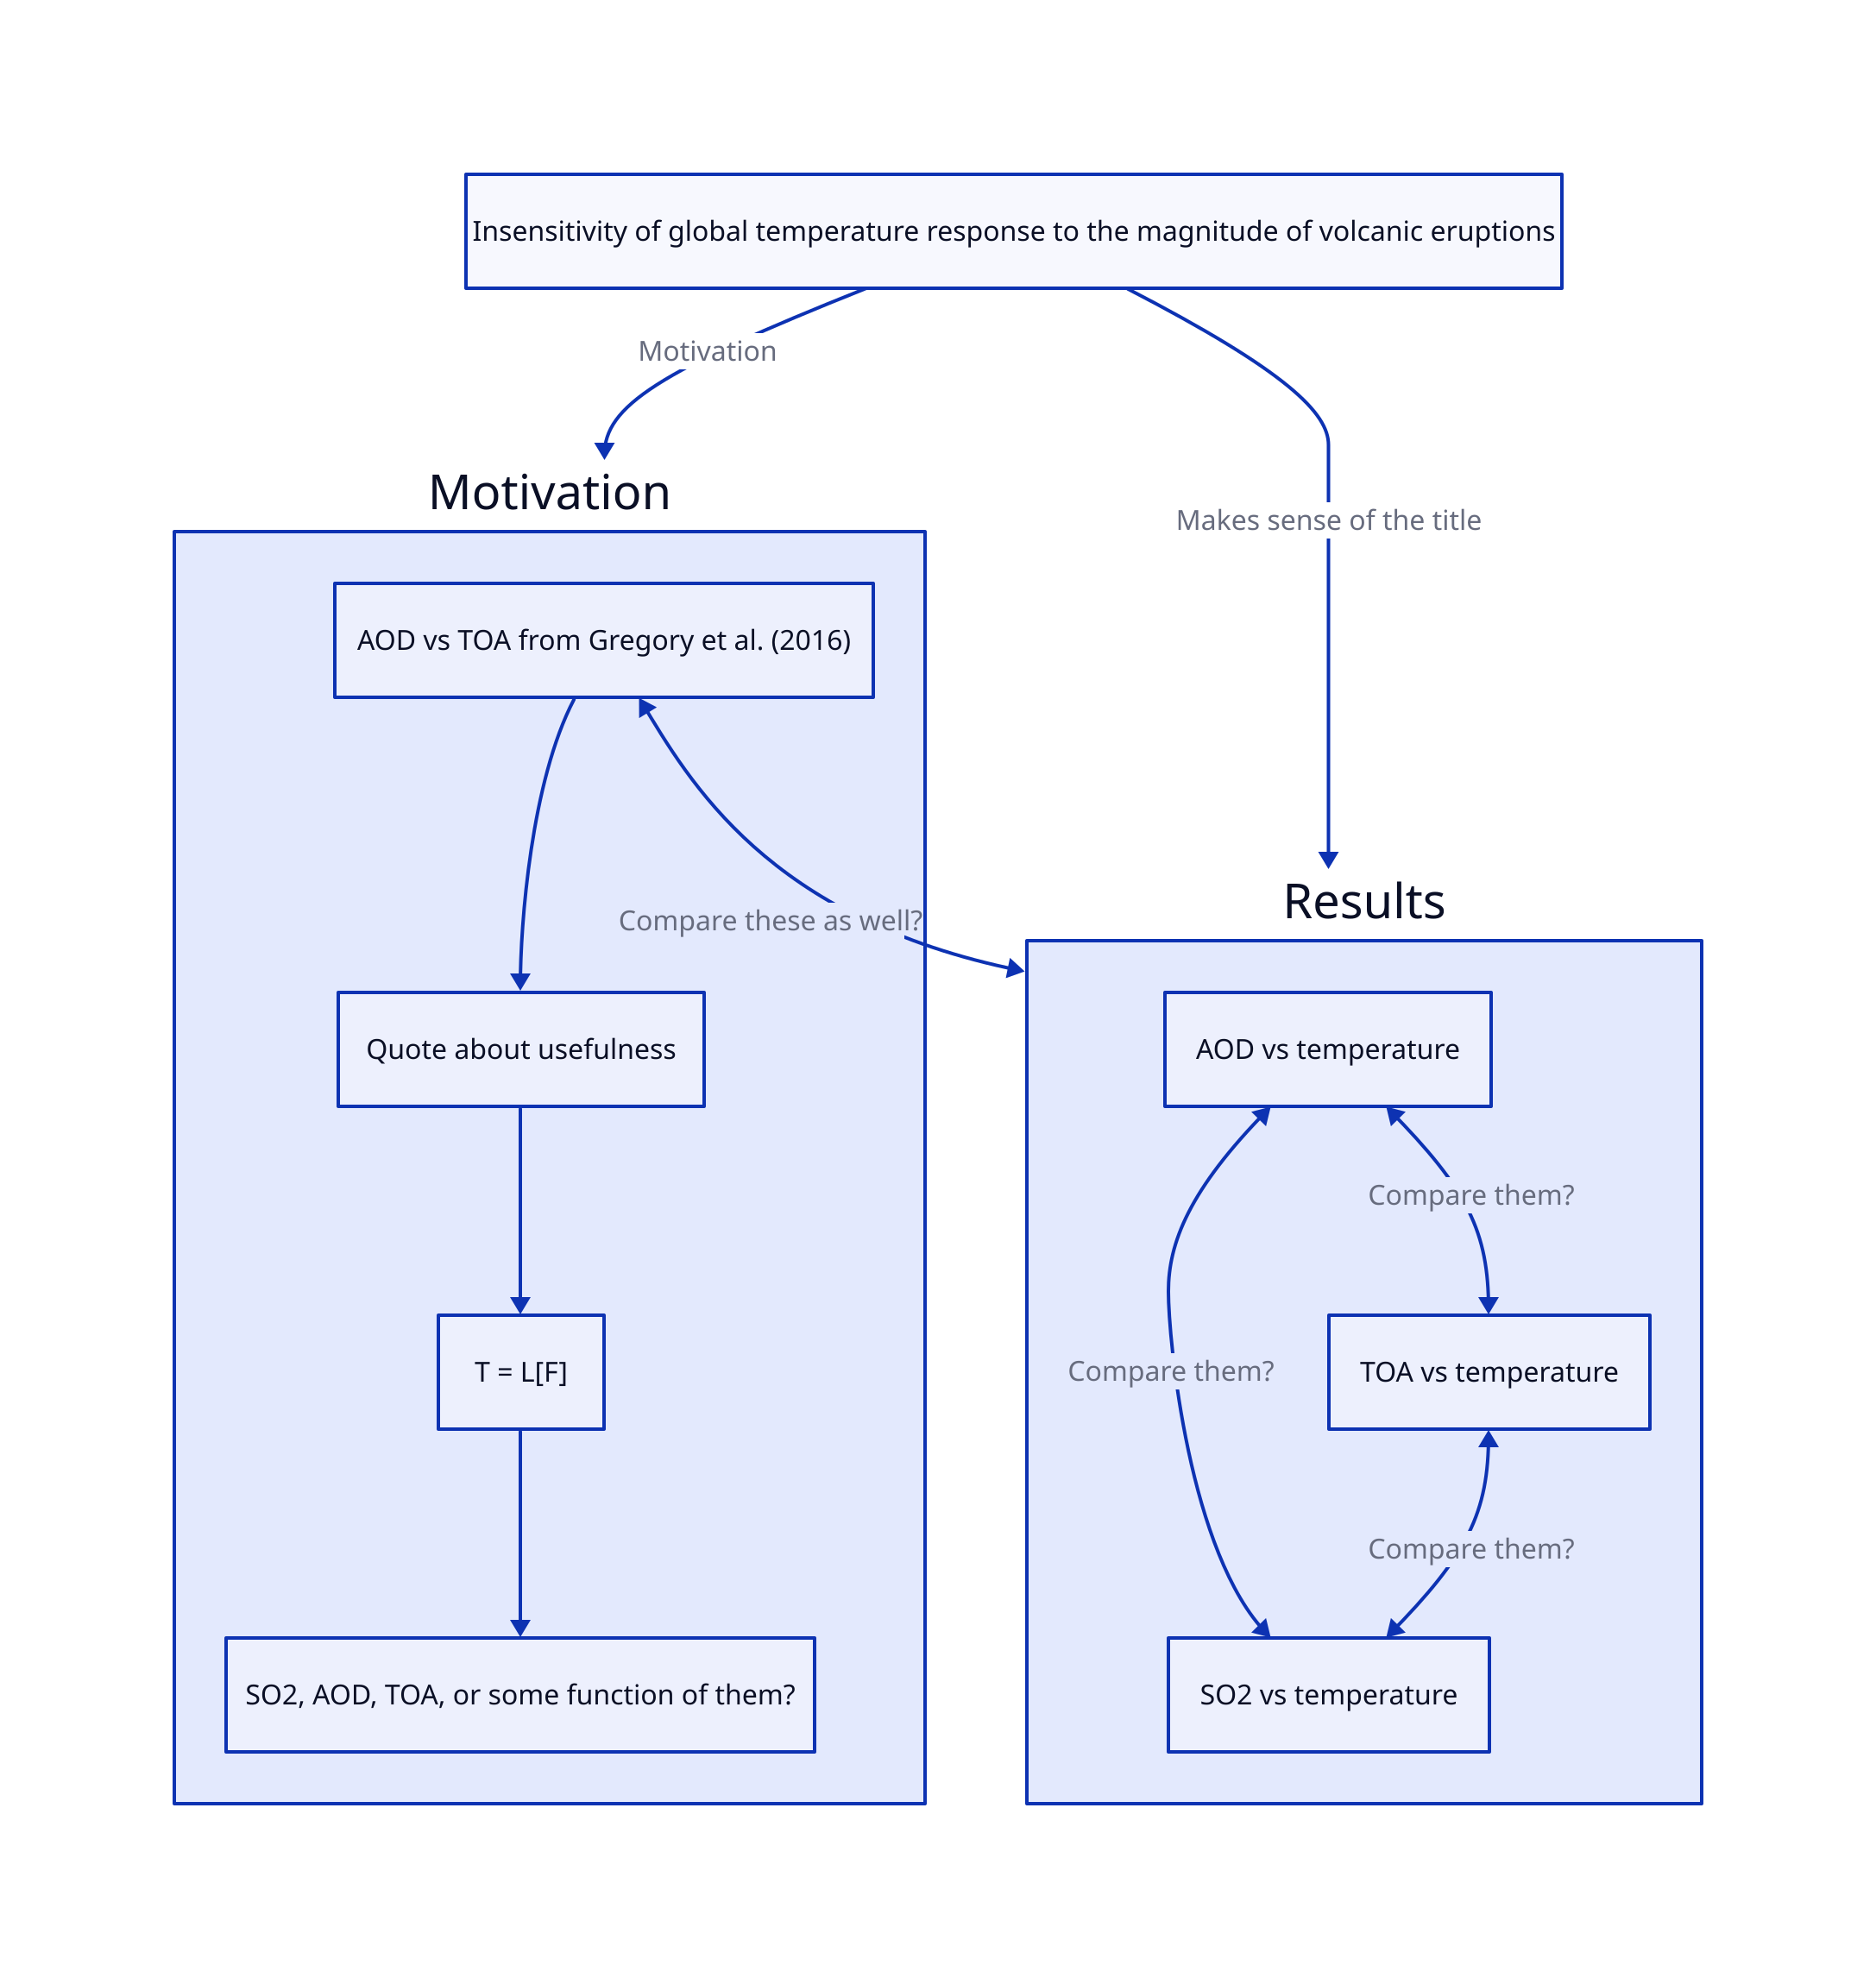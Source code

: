title: Insensitivity of global temperature response to the magnitude of volcanic eruptions

motivation: Motivation {
  plt: AOD vs TOA from Gregory et al. (2016)
  quote: Quote about usefulness
  linearity_formula: T = L\[F\]
  alternatives: SO2, AOD, TOA, or some function of them?

  plt -> quote
  quote -> linearity_formula
  linearity_formula -> alternatives
}

results: Results {
  aodtmp: AOD vs temperature
  toatmp: TOA vs temperature
  so2tmp: SO2 vs temperature

  aodtmp <-> toatmp: Compare them?
  aodtmp <-> so2tmp: Compare them?
  toatmp <-> so2tmp: Compare them?
}

title -> motivation: "Motivation"
title -> results: "Makes sense of the title"
motivation.plt <-> results: "Compare these as well?"
